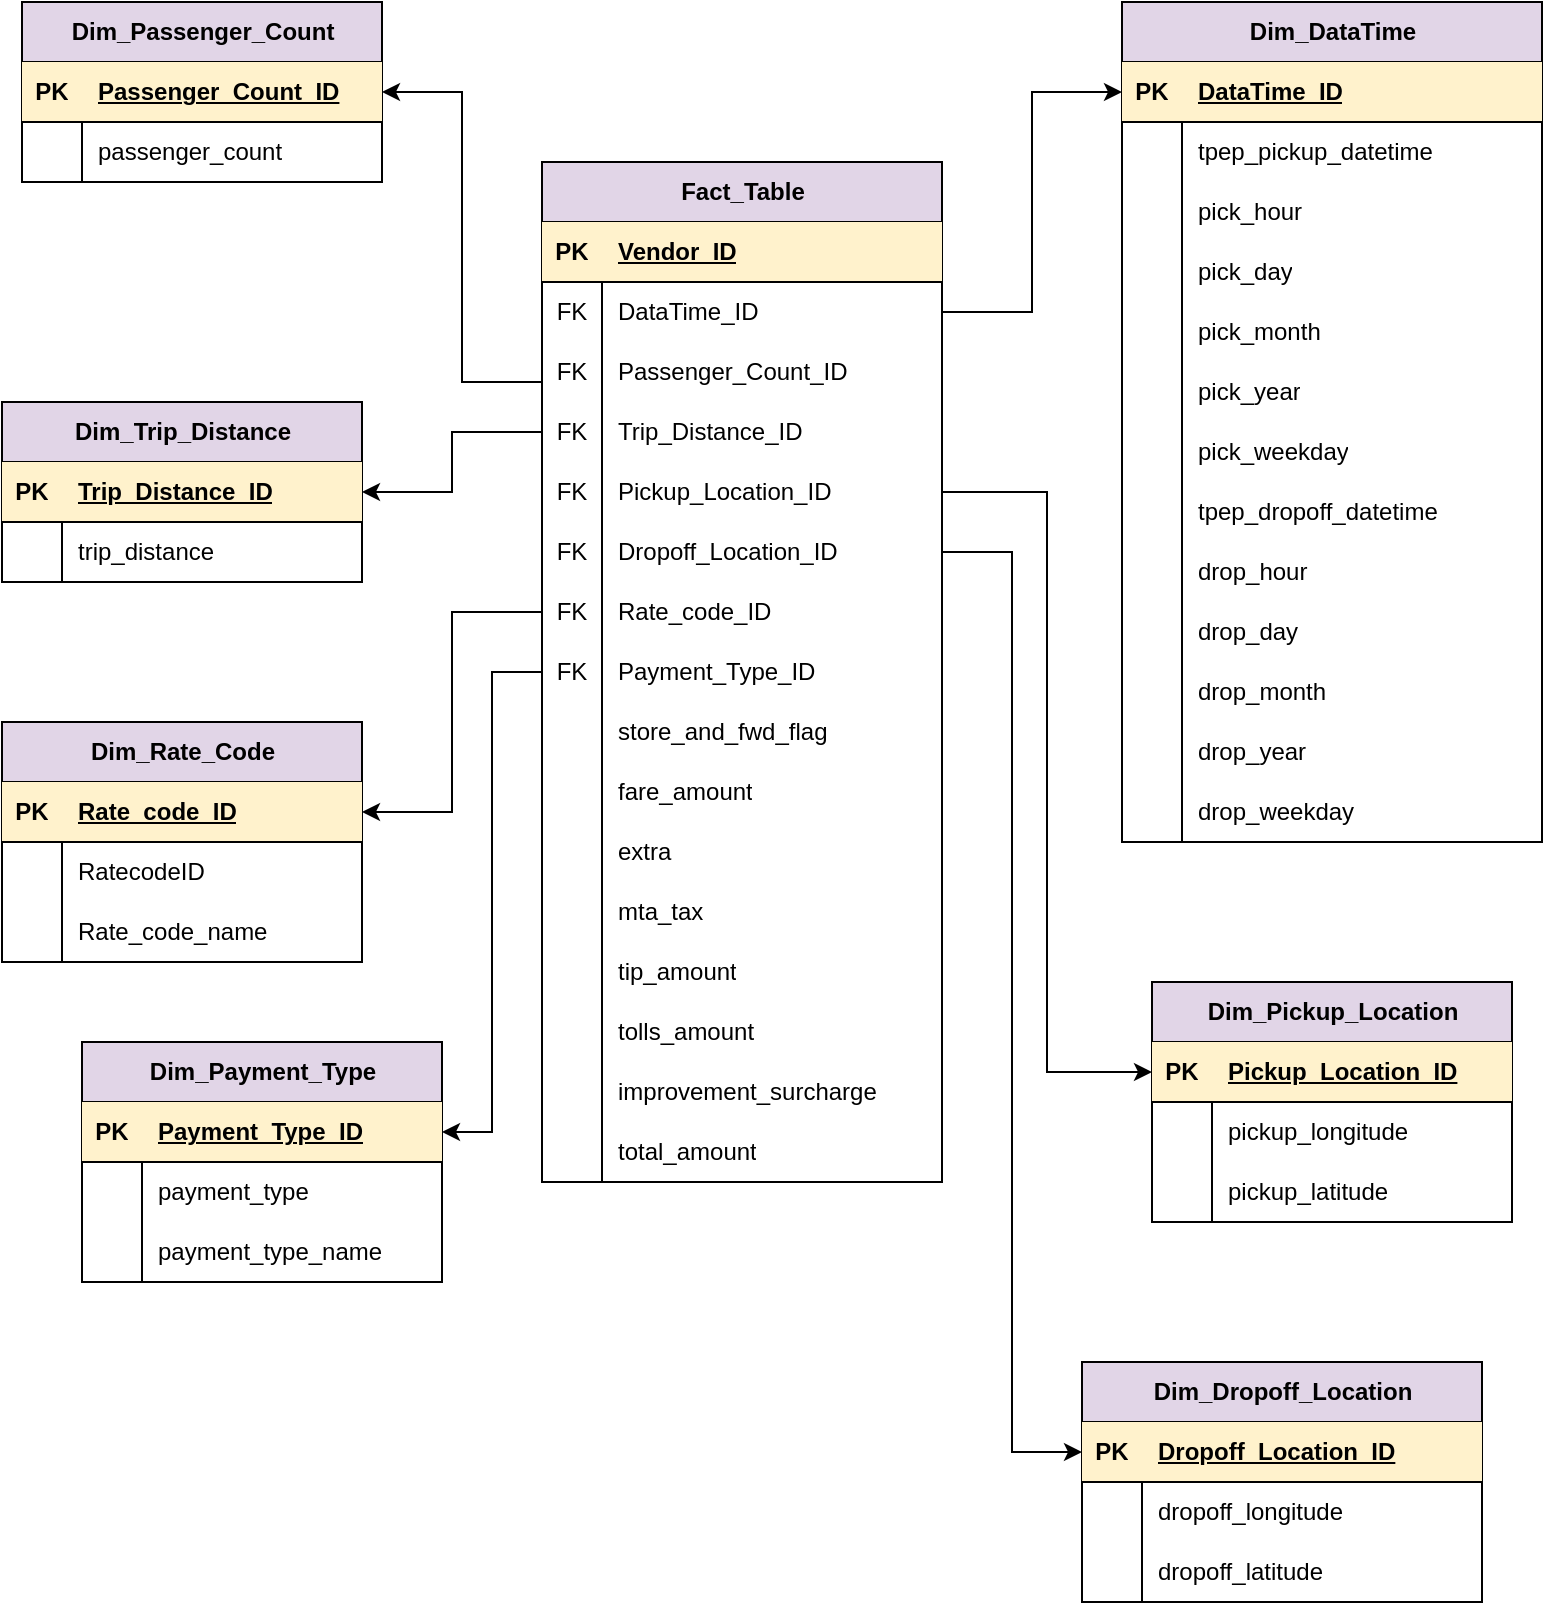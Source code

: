 <mxfile version="24.2.5" type="google">
  <diagram name="Page-1" id="-AEXLMY8iGOIGtFX62eP">
    <mxGraphModel grid="1" page="1" gridSize="10" guides="1" tooltips="1" connect="1" arrows="1" fold="1" pageScale="1" pageWidth="827" pageHeight="1169" math="0" shadow="0">
      <root>
        <mxCell id="0" />
        <mxCell id="1" parent="0" />
        <mxCell id="Z7uiRLtz9cwRXjGsWzbD-1" value="Fact_Table" style="shape=table;startSize=30;container=1;collapsible=1;childLayout=tableLayout;fixedRows=1;rowLines=0;fontStyle=1;align=center;resizeLast=1;html=1;fillColor=#E1D5E7;" vertex="1" parent="1">
          <mxGeometry x="320" y="200" width="200" height="510" as="geometry" />
        </mxCell>
        <mxCell id="Z7uiRLtz9cwRXjGsWzbD-2" value="" style="shape=tableRow;horizontal=0;startSize=0;swimlaneHead=0;swimlaneBody=0;fillColor=#FFF2CC;collapsible=0;dropTarget=0;points=[[0,0.5],[1,0.5]];portConstraint=eastwest;top=0;left=0;right=0;bottom=1;" vertex="1" parent="Z7uiRLtz9cwRXjGsWzbD-1">
          <mxGeometry y="30" width="200" height="30" as="geometry" />
        </mxCell>
        <mxCell id="Z7uiRLtz9cwRXjGsWzbD-3" value="PK" style="shape=partialRectangle;connectable=0;fillColor=none;top=0;left=0;bottom=0;right=0;fontStyle=1;overflow=hidden;whiteSpace=wrap;html=1;" vertex="1" parent="Z7uiRLtz9cwRXjGsWzbD-2">
          <mxGeometry width="30" height="30" as="geometry">
            <mxRectangle width="30" height="30" as="alternateBounds" />
          </mxGeometry>
        </mxCell>
        <mxCell id="Z7uiRLtz9cwRXjGsWzbD-4" value="Vendor_ID" style="shape=partialRectangle;connectable=0;fillColor=none;top=0;left=0;bottom=0;right=0;align=left;spacingLeft=6;fontStyle=5;overflow=hidden;whiteSpace=wrap;html=1;" vertex="1" parent="Z7uiRLtz9cwRXjGsWzbD-2">
          <mxGeometry x="30" width="170" height="30" as="geometry">
            <mxRectangle width="170" height="30" as="alternateBounds" />
          </mxGeometry>
        </mxCell>
        <mxCell id="Z7uiRLtz9cwRXjGsWzbD-5" value="" style="shape=tableRow;horizontal=0;startSize=0;swimlaneHead=0;swimlaneBody=0;fillColor=none;collapsible=0;dropTarget=0;points=[[0,0.5],[1,0.5]];portConstraint=eastwest;top=0;left=0;right=0;bottom=0;" vertex="1" parent="Z7uiRLtz9cwRXjGsWzbD-1">
          <mxGeometry y="60" width="200" height="30" as="geometry" />
        </mxCell>
        <mxCell id="Z7uiRLtz9cwRXjGsWzbD-6" value="FK" style="shape=partialRectangle;connectable=0;fillColor=none;top=0;left=0;bottom=0;right=0;editable=1;overflow=hidden;whiteSpace=wrap;html=1;" vertex="1" parent="Z7uiRLtz9cwRXjGsWzbD-5">
          <mxGeometry width="30" height="30" as="geometry">
            <mxRectangle width="30" height="30" as="alternateBounds" />
          </mxGeometry>
        </mxCell>
        <mxCell id="Z7uiRLtz9cwRXjGsWzbD-7" value="DataTime_ID" style="shape=partialRectangle;connectable=0;fillColor=none;top=0;left=0;bottom=0;right=0;align=left;spacingLeft=6;overflow=hidden;whiteSpace=wrap;html=1;" vertex="1" parent="Z7uiRLtz9cwRXjGsWzbD-5">
          <mxGeometry x="30" width="170" height="30" as="geometry">
            <mxRectangle width="170" height="30" as="alternateBounds" />
          </mxGeometry>
        </mxCell>
        <mxCell id="Z7uiRLtz9cwRXjGsWzbD-8" value="" style="shape=tableRow;horizontal=0;startSize=0;swimlaneHead=0;swimlaneBody=0;fillColor=none;collapsible=0;dropTarget=0;points=[[0,0.5],[1,0.5]];portConstraint=eastwest;top=0;left=0;right=0;bottom=0;" vertex="1" parent="Z7uiRLtz9cwRXjGsWzbD-1">
          <mxGeometry y="90" width="200" height="30" as="geometry" />
        </mxCell>
        <mxCell id="Z7uiRLtz9cwRXjGsWzbD-9" value="FK" style="shape=partialRectangle;connectable=0;fillColor=none;top=0;left=0;bottom=0;right=0;editable=1;overflow=hidden;whiteSpace=wrap;html=1;" vertex="1" parent="Z7uiRLtz9cwRXjGsWzbD-8">
          <mxGeometry width="30" height="30" as="geometry">
            <mxRectangle width="30" height="30" as="alternateBounds" />
          </mxGeometry>
        </mxCell>
        <mxCell id="Z7uiRLtz9cwRXjGsWzbD-10" value="Passenger_Count_ID" style="shape=partialRectangle;connectable=0;fillColor=none;top=0;left=0;bottom=0;right=0;align=left;spacingLeft=6;overflow=hidden;whiteSpace=wrap;html=1;" vertex="1" parent="Z7uiRLtz9cwRXjGsWzbD-8">
          <mxGeometry x="30" width="170" height="30" as="geometry">
            <mxRectangle width="170" height="30" as="alternateBounds" />
          </mxGeometry>
        </mxCell>
        <mxCell id="Z7uiRLtz9cwRXjGsWzbD-11" value="" style="shape=tableRow;horizontal=0;startSize=0;swimlaneHead=0;swimlaneBody=0;fillColor=none;collapsible=0;dropTarget=0;points=[[0,0.5],[1,0.5]];portConstraint=eastwest;top=0;left=0;right=0;bottom=0;" vertex="1" parent="Z7uiRLtz9cwRXjGsWzbD-1">
          <mxGeometry y="120" width="200" height="30" as="geometry" />
        </mxCell>
        <mxCell id="Z7uiRLtz9cwRXjGsWzbD-12" value="FK" style="shape=partialRectangle;connectable=0;fillColor=none;top=0;left=0;bottom=0;right=0;editable=1;overflow=hidden;whiteSpace=wrap;html=1;" vertex="1" parent="Z7uiRLtz9cwRXjGsWzbD-11">
          <mxGeometry width="30" height="30" as="geometry">
            <mxRectangle width="30" height="30" as="alternateBounds" />
          </mxGeometry>
        </mxCell>
        <mxCell id="Z7uiRLtz9cwRXjGsWzbD-13" value="Trip_Distance_ID" style="shape=partialRectangle;connectable=0;fillColor=none;top=0;left=0;bottom=0;right=0;align=left;spacingLeft=6;overflow=hidden;whiteSpace=wrap;html=1;" vertex="1" parent="Z7uiRLtz9cwRXjGsWzbD-11">
          <mxGeometry x="30" width="170" height="30" as="geometry">
            <mxRectangle width="170" height="30" as="alternateBounds" />
          </mxGeometry>
        </mxCell>
        <mxCell id="Z7uiRLtz9cwRXjGsWzbD-100" value="" style="shape=tableRow;horizontal=0;startSize=0;swimlaneHead=0;swimlaneBody=0;fillColor=none;collapsible=0;dropTarget=0;points=[[0,0.5],[1,0.5]];portConstraint=eastwest;top=0;left=0;right=0;bottom=0;" vertex="1" parent="Z7uiRLtz9cwRXjGsWzbD-1">
          <mxGeometry y="150" width="200" height="30" as="geometry" />
        </mxCell>
        <mxCell id="Z7uiRLtz9cwRXjGsWzbD-101" value="FK" style="shape=partialRectangle;connectable=0;fillColor=none;top=0;left=0;bottom=0;right=0;editable=1;overflow=hidden;whiteSpace=wrap;html=1;" vertex="1" parent="Z7uiRLtz9cwRXjGsWzbD-100">
          <mxGeometry width="30" height="30" as="geometry">
            <mxRectangle width="30" height="30" as="alternateBounds" />
          </mxGeometry>
        </mxCell>
        <mxCell id="Z7uiRLtz9cwRXjGsWzbD-102" value="Pickup_Location_ID" style="shape=partialRectangle;connectable=0;fillColor=none;top=0;left=0;bottom=0;right=0;align=left;spacingLeft=6;overflow=hidden;whiteSpace=wrap;html=1;" vertex="1" parent="Z7uiRLtz9cwRXjGsWzbD-100">
          <mxGeometry x="30" width="170" height="30" as="geometry">
            <mxRectangle width="170" height="30" as="alternateBounds" />
          </mxGeometry>
        </mxCell>
        <mxCell id="Z7uiRLtz9cwRXjGsWzbD-129" value="" style="shape=tableRow;horizontal=0;startSize=0;swimlaneHead=0;swimlaneBody=0;fillColor=none;collapsible=0;dropTarget=0;points=[[0,0.5],[1,0.5]];portConstraint=eastwest;top=0;left=0;right=0;bottom=0;" vertex="1" parent="Z7uiRLtz9cwRXjGsWzbD-1">
          <mxGeometry y="180" width="200" height="30" as="geometry" />
        </mxCell>
        <mxCell id="Z7uiRLtz9cwRXjGsWzbD-130" value="FK" style="shape=partialRectangle;connectable=0;fillColor=none;top=0;left=0;bottom=0;right=0;editable=1;overflow=hidden;whiteSpace=wrap;html=1;" vertex="1" parent="Z7uiRLtz9cwRXjGsWzbD-129">
          <mxGeometry width="30" height="30" as="geometry">
            <mxRectangle width="30" height="30" as="alternateBounds" />
          </mxGeometry>
        </mxCell>
        <mxCell id="Z7uiRLtz9cwRXjGsWzbD-131" value="Dropoff_Location_ID" style="shape=partialRectangle;connectable=0;fillColor=none;top=0;left=0;bottom=0;right=0;align=left;spacingLeft=6;overflow=hidden;whiteSpace=wrap;html=1;" vertex="1" parent="Z7uiRLtz9cwRXjGsWzbD-129">
          <mxGeometry x="30" width="170" height="30" as="geometry">
            <mxRectangle width="170" height="30" as="alternateBounds" />
          </mxGeometry>
        </mxCell>
        <mxCell id="Z7uiRLtz9cwRXjGsWzbD-190" value="" style="shape=tableRow;horizontal=0;startSize=0;swimlaneHead=0;swimlaneBody=0;fillColor=none;collapsible=0;dropTarget=0;points=[[0,0.5],[1,0.5]];portConstraint=eastwest;top=0;left=0;right=0;bottom=0;" vertex="1" parent="Z7uiRLtz9cwRXjGsWzbD-1">
          <mxGeometry y="210" width="200" height="30" as="geometry" />
        </mxCell>
        <mxCell id="Z7uiRLtz9cwRXjGsWzbD-191" value="FK" style="shape=partialRectangle;connectable=0;fillColor=none;top=0;left=0;bottom=0;right=0;editable=1;overflow=hidden;whiteSpace=wrap;html=1;" vertex="1" parent="Z7uiRLtz9cwRXjGsWzbD-190">
          <mxGeometry width="30" height="30" as="geometry">
            <mxRectangle width="30" height="30" as="alternateBounds" />
          </mxGeometry>
        </mxCell>
        <mxCell id="Z7uiRLtz9cwRXjGsWzbD-192" value="Rate_code_ID" style="shape=partialRectangle;connectable=0;fillColor=none;top=0;left=0;bottom=0;right=0;align=left;spacingLeft=6;overflow=hidden;whiteSpace=wrap;html=1;" vertex="1" parent="Z7uiRLtz9cwRXjGsWzbD-190">
          <mxGeometry x="30" width="170" height="30" as="geometry">
            <mxRectangle width="170" height="30" as="alternateBounds" />
          </mxGeometry>
        </mxCell>
        <mxCell id="Z7uiRLtz9cwRXjGsWzbD-213" value="" style="shape=tableRow;horizontal=0;startSize=0;swimlaneHead=0;swimlaneBody=0;fillColor=none;collapsible=0;dropTarget=0;points=[[0,0.5],[1,0.5]];portConstraint=eastwest;top=0;left=0;right=0;bottom=0;" vertex="1" parent="Z7uiRLtz9cwRXjGsWzbD-1">
          <mxGeometry y="240" width="200" height="30" as="geometry" />
        </mxCell>
        <mxCell id="Z7uiRLtz9cwRXjGsWzbD-214" value="FK" style="shape=partialRectangle;connectable=0;fillColor=none;top=0;left=0;bottom=0;right=0;editable=1;overflow=hidden;whiteSpace=wrap;html=1;" vertex="1" parent="Z7uiRLtz9cwRXjGsWzbD-213">
          <mxGeometry width="30" height="30" as="geometry">
            <mxRectangle width="30" height="30" as="alternateBounds" />
          </mxGeometry>
        </mxCell>
        <mxCell id="Z7uiRLtz9cwRXjGsWzbD-215" value="Payment_Type_ID" style="shape=partialRectangle;connectable=0;fillColor=none;top=0;left=0;bottom=0;right=0;align=left;spacingLeft=6;overflow=hidden;whiteSpace=wrap;html=1;" vertex="1" parent="Z7uiRLtz9cwRXjGsWzbD-213">
          <mxGeometry x="30" width="170" height="30" as="geometry">
            <mxRectangle width="170" height="30" as="alternateBounds" />
          </mxGeometry>
        </mxCell>
        <mxCell id="Z7uiRLtz9cwRXjGsWzbD-216" value="" style="shape=tableRow;horizontal=0;startSize=0;swimlaneHead=0;swimlaneBody=0;fillColor=none;collapsible=0;dropTarget=0;points=[[0,0.5],[1,0.5]];portConstraint=eastwest;top=0;left=0;right=0;bottom=0;" vertex="1" parent="Z7uiRLtz9cwRXjGsWzbD-1">
          <mxGeometry y="270" width="200" height="30" as="geometry" />
        </mxCell>
        <mxCell id="Z7uiRLtz9cwRXjGsWzbD-217" value="" style="shape=partialRectangle;connectable=0;fillColor=none;top=0;left=0;bottom=0;right=0;editable=1;overflow=hidden;whiteSpace=wrap;html=1;" vertex="1" parent="Z7uiRLtz9cwRXjGsWzbD-216">
          <mxGeometry width="30" height="30" as="geometry">
            <mxRectangle width="30" height="30" as="alternateBounds" />
          </mxGeometry>
        </mxCell>
        <mxCell id="Z7uiRLtz9cwRXjGsWzbD-218" value="store_and_fwd_flag" style="shape=partialRectangle;connectable=0;fillColor=none;top=0;left=0;bottom=0;right=0;align=left;spacingLeft=6;overflow=hidden;whiteSpace=wrap;html=1;" vertex="1" parent="Z7uiRLtz9cwRXjGsWzbD-216">
          <mxGeometry x="30" width="170" height="30" as="geometry">
            <mxRectangle width="170" height="30" as="alternateBounds" />
          </mxGeometry>
        </mxCell>
        <mxCell id="Z7uiRLtz9cwRXjGsWzbD-219" value="" style="shape=tableRow;horizontal=0;startSize=0;swimlaneHead=0;swimlaneBody=0;fillColor=none;collapsible=0;dropTarget=0;points=[[0,0.5],[1,0.5]];portConstraint=eastwest;top=0;left=0;right=0;bottom=0;" vertex="1" parent="Z7uiRLtz9cwRXjGsWzbD-1">
          <mxGeometry y="300" width="200" height="30" as="geometry" />
        </mxCell>
        <mxCell id="Z7uiRLtz9cwRXjGsWzbD-220" value="" style="shape=partialRectangle;connectable=0;fillColor=none;top=0;left=0;bottom=0;right=0;editable=1;overflow=hidden;whiteSpace=wrap;html=1;" vertex="1" parent="Z7uiRLtz9cwRXjGsWzbD-219">
          <mxGeometry width="30" height="30" as="geometry">
            <mxRectangle width="30" height="30" as="alternateBounds" />
          </mxGeometry>
        </mxCell>
        <mxCell id="Z7uiRLtz9cwRXjGsWzbD-221" value="fare_amount" style="shape=partialRectangle;connectable=0;fillColor=none;top=0;left=0;bottom=0;right=0;align=left;spacingLeft=6;overflow=hidden;whiteSpace=wrap;html=1;" vertex="1" parent="Z7uiRLtz9cwRXjGsWzbD-219">
          <mxGeometry x="30" width="170" height="30" as="geometry">
            <mxRectangle width="170" height="30" as="alternateBounds" />
          </mxGeometry>
        </mxCell>
        <mxCell id="Z7uiRLtz9cwRXjGsWzbD-222" value="" style="shape=tableRow;horizontal=0;startSize=0;swimlaneHead=0;swimlaneBody=0;fillColor=none;collapsible=0;dropTarget=0;points=[[0,0.5],[1,0.5]];portConstraint=eastwest;top=0;left=0;right=0;bottom=0;" vertex="1" parent="Z7uiRLtz9cwRXjGsWzbD-1">
          <mxGeometry y="330" width="200" height="30" as="geometry" />
        </mxCell>
        <mxCell id="Z7uiRLtz9cwRXjGsWzbD-223" value="" style="shape=partialRectangle;connectable=0;fillColor=none;top=0;left=0;bottom=0;right=0;editable=1;overflow=hidden;whiteSpace=wrap;html=1;" vertex="1" parent="Z7uiRLtz9cwRXjGsWzbD-222">
          <mxGeometry width="30" height="30" as="geometry">
            <mxRectangle width="30" height="30" as="alternateBounds" />
          </mxGeometry>
        </mxCell>
        <mxCell id="Z7uiRLtz9cwRXjGsWzbD-224" value="extra" style="shape=partialRectangle;connectable=0;fillColor=none;top=0;left=0;bottom=0;right=0;align=left;spacingLeft=6;overflow=hidden;whiteSpace=wrap;html=1;" vertex="1" parent="Z7uiRLtz9cwRXjGsWzbD-222">
          <mxGeometry x="30" width="170" height="30" as="geometry">
            <mxRectangle width="170" height="30" as="alternateBounds" />
          </mxGeometry>
        </mxCell>
        <mxCell id="Z7uiRLtz9cwRXjGsWzbD-225" value="" style="shape=tableRow;horizontal=0;startSize=0;swimlaneHead=0;swimlaneBody=0;fillColor=none;collapsible=0;dropTarget=0;points=[[0,0.5],[1,0.5]];portConstraint=eastwest;top=0;left=0;right=0;bottom=0;" vertex="1" parent="Z7uiRLtz9cwRXjGsWzbD-1">
          <mxGeometry y="360" width="200" height="30" as="geometry" />
        </mxCell>
        <mxCell id="Z7uiRLtz9cwRXjGsWzbD-226" value="" style="shape=partialRectangle;connectable=0;fillColor=none;top=0;left=0;bottom=0;right=0;editable=1;overflow=hidden;whiteSpace=wrap;html=1;" vertex="1" parent="Z7uiRLtz9cwRXjGsWzbD-225">
          <mxGeometry width="30" height="30" as="geometry">
            <mxRectangle width="30" height="30" as="alternateBounds" />
          </mxGeometry>
        </mxCell>
        <mxCell id="Z7uiRLtz9cwRXjGsWzbD-227" value="mta_tax" style="shape=partialRectangle;connectable=0;fillColor=none;top=0;left=0;bottom=0;right=0;align=left;spacingLeft=6;overflow=hidden;whiteSpace=wrap;html=1;" vertex="1" parent="Z7uiRLtz9cwRXjGsWzbD-225">
          <mxGeometry x="30" width="170" height="30" as="geometry">
            <mxRectangle width="170" height="30" as="alternateBounds" />
          </mxGeometry>
        </mxCell>
        <mxCell id="Z7uiRLtz9cwRXjGsWzbD-231" value="" style="shape=tableRow;horizontal=0;startSize=0;swimlaneHead=0;swimlaneBody=0;fillColor=none;collapsible=0;dropTarget=0;points=[[0,0.5],[1,0.5]];portConstraint=eastwest;top=0;left=0;right=0;bottom=0;" vertex="1" parent="Z7uiRLtz9cwRXjGsWzbD-1">
          <mxGeometry y="390" width="200" height="30" as="geometry" />
        </mxCell>
        <mxCell id="Z7uiRLtz9cwRXjGsWzbD-232" value="" style="shape=partialRectangle;connectable=0;fillColor=none;top=0;left=0;bottom=0;right=0;editable=1;overflow=hidden;whiteSpace=wrap;html=1;" vertex="1" parent="Z7uiRLtz9cwRXjGsWzbD-231">
          <mxGeometry width="30" height="30" as="geometry">
            <mxRectangle width="30" height="30" as="alternateBounds" />
          </mxGeometry>
        </mxCell>
        <mxCell id="Z7uiRLtz9cwRXjGsWzbD-233" value="tip_amount" style="shape=partialRectangle;connectable=0;fillColor=none;top=0;left=0;bottom=0;right=0;align=left;spacingLeft=6;overflow=hidden;whiteSpace=wrap;html=1;" vertex="1" parent="Z7uiRLtz9cwRXjGsWzbD-231">
          <mxGeometry x="30" width="170" height="30" as="geometry">
            <mxRectangle width="170" height="30" as="alternateBounds" />
          </mxGeometry>
        </mxCell>
        <mxCell id="Z7uiRLtz9cwRXjGsWzbD-234" value="" style="shape=tableRow;horizontal=0;startSize=0;swimlaneHead=0;swimlaneBody=0;fillColor=none;collapsible=0;dropTarget=0;points=[[0,0.5],[1,0.5]];portConstraint=eastwest;top=0;left=0;right=0;bottom=0;" vertex="1" parent="Z7uiRLtz9cwRXjGsWzbD-1">
          <mxGeometry y="420" width="200" height="30" as="geometry" />
        </mxCell>
        <mxCell id="Z7uiRLtz9cwRXjGsWzbD-235" value="" style="shape=partialRectangle;connectable=0;fillColor=none;top=0;left=0;bottom=0;right=0;editable=1;overflow=hidden;whiteSpace=wrap;html=1;" vertex="1" parent="Z7uiRLtz9cwRXjGsWzbD-234">
          <mxGeometry width="30" height="30" as="geometry">
            <mxRectangle width="30" height="30" as="alternateBounds" />
          </mxGeometry>
        </mxCell>
        <mxCell id="Z7uiRLtz9cwRXjGsWzbD-236" value="tolls_amount" style="shape=partialRectangle;connectable=0;fillColor=none;top=0;left=0;bottom=0;right=0;align=left;spacingLeft=6;overflow=hidden;whiteSpace=wrap;html=1;" vertex="1" parent="Z7uiRLtz9cwRXjGsWzbD-234">
          <mxGeometry x="30" width="170" height="30" as="geometry">
            <mxRectangle width="170" height="30" as="alternateBounds" />
          </mxGeometry>
        </mxCell>
        <mxCell id="Z7uiRLtz9cwRXjGsWzbD-237" value="" style="shape=tableRow;horizontal=0;startSize=0;swimlaneHead=0;swimlaneBody=0;fillColor=none;collapsible=0;dropTarget=0;points=[[0,0.5],[1,0.5]];portConstraint=eastwest;top=0;left=0;right=0;bottom=0;" vertex="1" parent="Z7uiRLtz9cwRXjGsWzbD-1">
          <mxGeometry y="450" width="200" height="30" as="geometry" />
        </mxCell>
        <mxCell id="Z7uiRLtz9cwRXjGsWzbD-238" value="" style="shape=partialRectangle;connectable=0;fillColor=none;top=0;left=0;bottom=0;right=0;editable=1;overflow=hidden;whiteSpace=wrap;html=1;" vertex="1" parent="Z7uiRLtz9cwRXjGsWzbD-237">
          <mxGeometry width="30" height="30" as="geometry">
            <mxRectangle width="30" height="30" as="alternateBounds" />
          </mxGeometry>
        </mxCell>
        <mxCell id="Z7uiRLtz9cwRXjGsWzbD-239" value="improvement_surcharge" style="shape=partialRectangle;connectable=0;fillColor=none;top=0;left=0;bottom=0;right=0;align=left;spacingLeft=6;overflow=hidden;whiteSpace=wrap;html=1;" vertex="1" parent="Z7uiRLtz9cwRXjGsWzbD-237">
          <mxGeometry x="30" width="170" height="30" as="geometry">
            <mxRectangle width="170" height="30" as="alternateBounds" />
          </mxGeometry>
        </mxCell>
        <mxCell id="Z7uiRLtz9cwRXjGsWzbD-240" value="" style="shape=tableRow;horizontal=0;startSize=0;swimlaneHead=0;swimlaneBody=0;fillColor=none;collapsible=0;dropTarget=0;points=[[0,0.5],[1,0.5]];portConstraint=eastwest;top=0;left=0;right=0;bottom=0;" vertex="1" parent="Z7uiRLtz9cwRXjGsWzbD-1">
          <mxGeometry y="480" width="200" height="30" as="geometry" />
        </mxCell>
        <mxCell id="Z7uiRLtz9cwRXjGsWzbD-241" value="" style="shape=partialRectangle;connectable=0;fillColor=none;top=0;left=0;bottom=0;right=0;editable=1;overflow=hidden;whiteSpace=wrap;html=1;" vertex="1" parent="Z7uiRLtz9cwRXjGsWzbD-240">
          <mxGeometry width="30" height="30" as="geometry">
            <mxRectangle width="30" height="30" as="alternateBounds" />
          </mxGeometry>
        </mxCell>
        <mxCell id="Z7uiRLtz9cwRXjGsWzbD-242" value="total_amount" style="shape=partialRectangle;connectable=0;fillColor=none;top=0;left=0;bottom=0;right=0;align=left;spacingLeft=6;overflow=hidden;whiteSpace=wrap;html=1;" vertex="1" parent="Z7uiRLtz9cwRXjGsWzbD-240">
          <mxGeometry x="30" width="170" height="30" as="geometry">
            <mxRectangle width="170" height="30" as="alternateBounds" />
          </mxGeometry>
        </mxCell>
        <mxCell id="Z7uiRLtz9cwRXjGsWzbD-14" value="Dim_DataTime" style="shape=table;startSize=30;container=1;collapsible=1;childLayout=tableLayout;fixedRows=1;rowLines=0;fontStyle=1;align=center;resizeLast=1;html=1;fillColor=#E1D5E7;" vertex="1" parent="1">
          <mxGeometry x="610" y="120" width="210" height="420" as="geometry" />
        </mxCell>
        <mxCell id="Z7uiRLtz9cwRXjGsWzbD-15" value="" style="shape=tableRow;horizontal=0;startSize=0;swimlaneHead=0;swimlaneBody=0;fillColor=#FFF2CC;collapsible=0;dropTarget=0;points=[[0,0.5],[1,0.5]];portConstraint=eastwest;top=0;left=0;right=0;bottom=1;" vertex="1" parent="Z7uiRLtz9cwRXjGsWzbD-14">
          <mxGeometry y="30" width="210" height="30" as="geometry" />
        </mxCell>
        <mxCell id="Z7uiRLtz9cwRXjGsWzbD-16" value="PK" style="shape=partialRectangle;connectable=0;fillColor=none;top=0;left=0;bottom=0;right=0;fontStyle=1;overflow=hidden;whiteSpace=wrap;html=1;" vertex="1" parent="Z7uiRLtz9cwRXjGsWzbD-15">
          <mxGeometry width="30" height="30" as="geometry">
            <mxRectangle width="30" height="30" as="alternateBounds" />
          </mxGeometry>
        </mxCell>
        <mxCell id="Z7uiRLtz9cwRXjGsWzbD-17" value="DataTime_ID" style="shape=partialRectangle;connectable=0;fillColor=none;top=0;left=0;bottom=0;right=0;align=left;spacingLeft=6;fontStyle=5;overflow=hidden;whiteSpace=wrap;html=1;" vertex="1" parent="Z7uiRLtz9cwRXjGsWzbD-15">
          <mxGeometry x="30" width="180" height="30" as="geometry">
            <mxRectangle width="180" height="30" as="alternateBounds" />
          </mxGeometry>
        </mxCell>
        <mxCell id="Z7uiRLtz9cwRXjGsWzbD-18" value="" style="shape=tableRow;horizontal=0;startSize=0;swimlaneHead=0;swimlaneBody=0;fillColor=none;collapsible=0;dropTarget=0;points=[[0,0.5],[1,0.5]];portConstraint=eastwest;top=0;left=0;right=0;bottom=0;" vertex="1" parent="Z7uiRLtz9cwRXjGsWzbD-14">
          <mxGeometry y="60" width="210" height="30" as="geometry" />
        </mxCell>
        <mxCell id="Z7uiRLtz9cwRXjGsWzbD-19" value="" style="shape=partialRectangle;connectable=0;fillColor=none;top=0;left=0;bottom=0;right=0;editable=1;overflow=hidden;whiteSpace=wrap;html=1;" vertex="1" parent="Z7uiRLtz9cwRXjGsWzbD-18">
          <mxGeometry width="30" height="30" as="geometry">
            <mxRectangle width="30" height="30" as="alternateBounds" />
          </mxGeometry>
        </mxCell>
        <mxCell id="Z7uiRLtz9cwRXjGsWzbD-20" value="tpep_pickup_datetime" style="shape=partialRectangle;connectable=0;fillColor=none;top=0;left=0;bottom=0;right=0;align=left;spacingLeft=6;overflow=hidden;whiteSpace=wrap;html=1;" vertex="1" parent="Z7uiRLtz9cwRXjGsWzbD-18">
          <mxGeometry x="30" width="180" height="30" as="geometry">
            <mxRectangle width="180" height="30" as="alternateBounds" />
          </mxGeometry>
        </mxCell>
        <mxCell id="Z7uiRLtz9cwRXjGsWzbD-21" value="" style="shape=tableRow;horizontal=0;startSize=0;swimlaneHead=0;swimlaneBody=0;fillColor=none;collapsible=0;dropTarget=0;points=[[0,0.5],[1,0.5]];portConstraint=eastwest;top=0;left=0;right=0;bottom=0;" vertex="1" parent="Z7uiRLtz9cwRXjGsWzbD-14">
          <mxGeometry y="90" width="210" height="30" as="geometry" />
        </mxCell>
        <mxCell id="Z7uiRLtz9cwRXjGsWzbD-22" value="" style="shape=partialRectangle;connectable=0;fillColor=none;top=0;left=0;bottom=0;right=0;editable=1;overflow=hidden;whiteSpace=wrap;html=1;" vertex="1" parent="Z7uiRLtz9cwRXjGsWzbD-21">
          <mxGeometry width="30" height="30" as="geometry">
            <mxRectangle width="30" height="30" as="alternateBounds" />
          </mxGeometry>
        </mxCell>
        <mxCell id="Z7uiRLtz9cwRXjGsWzbD-23" value="pick_hour" style="shape=partialRectangle;connectable=0;fillColor=none;top=0;left=0;bottom=0;right=0;align=left;spacingLeft=6;overflow=hidden;whiteSpace=wrap;html=1;" vertex="1" parent="Z7uiRLtz9cwRXjGsWzbD-21">
          <mxGeometry x="30" width="180" height="30" as="geometry">
            <mxRectangle width="180" height="30" as="alternateBounds" />
          </mxGeometry>
        </mxCell>
        <mxCell id="Z7uiRLtz9cwRXjGsWzbD-24" value="" style="shape=tableRow;horizontal=0;startSize=0;swimlaneHead=0;swimlaneBody=0;fillColor=none;collapsible=0;dropTarget=0;points=[[0,0.5],[1,0.5]];portConstraint=eastwest;top=0;left=0;right=0;bottom=0;" vertex="1" parent="Z7uiRLtz9cwRXjGsWzbD-14">
          <mxGeometry y="120" width="210" height="30" as="geometry" />
        </mxCell>
        <mxCell id="Z7uiRLtz9cwRXjGsWzbD-25" value="" style="shape=partialRectangle;connectable=0;fillColor=none;top=0;left=0;bottom=0;right=0;editable=1;overflow=hidden;whiteSpace=wrap;html=1;" vertex="1" parent="Z7uiRLtz9cwRXjGsWzbD-24">
          <mxGeometry width="30" height="30" as="geometry">
            <mxRectangle width="30" height="30" as="alternateBounds" />
          </mxGeometry>
        </mxCell>
        <mxCell id="Z7uiRLtz9cwRXjGsWzbD-26" value="pick_day" style="shape=partialRectangle;connectable=0;fillColor=none;top=0;left=0;bottom=0;right=0;align=left;spacingLeft=6;overflow=hidden;whiteSpace=wrap;html=1;" vertex="1" parent="Z7uiRLtz9cwRXjGsWzbD-24">
          <mxGeometry x="30" width="180" height="30" as="geometry">
            <mxRectangle width="180" height="30" as="alternateBounds" />
          </mxGeometry>
        </mxCell>
        <mxCell id="Z7uiRLtz9cwRXjGsWzbD-27" value="" style="shape=tableRow;horizontal=0;startSize=0;swimlaneHead=0;swimlaneBody=0;fillColor=none;collapsible=0;dropTarget=0;points=[[0,0.5],[1,0.5]];portConstraint=eastwest;top=0;left=0;right=0;bottom=0;" vertex="1" parent="Z7uiRLtz9cwRXjGsWzbD-14">
          <mxGeometry y="150" width="210" height="30" as="geometry" />
        </mxCell>
        <mxCell id="Z7uiRLtz9cwRXjGsWzbD-28" value="" style="shape=partialRectangle;connectable=0;fillColor=none;top=0;left=0;bottom=0;right=0;editable=1;overflow=hidden;whiteSpace=wrap;html=1;" vertex="1" parent="Z7uiRLtz9cwRXjGsWzbD-27">
          <mxGeometry width="30" height="30" as="geometry">
            <mxRectangle width="30" height="30" as="alternateBounds" />
          </mxGeometry>
        </mxCell>
        <mxCell id="Z7uiRLtz9cwRXjGsWzbD-29" value="pick_month" style="shape=partialRectangle;connectable=0;fillColor=none;top=0;left=0;bottom=0;right=0;align=left;spacingLeft=6;overflow=hidden;whiteSpace=wrap;html=1;" vertex="1" parent="Z7uiRLtz9cwRXjGsWzbD-27">
          <mxGeometry x="30" width="180" height="30" as="geometry">
            <mxRectangle width="180" height="30" as="alternateBounds" />
          </mxGeometry>
        </mxCell>
        <mxCell id="Z7uiRLtz9cwRXjGsWzbD-30" value="" style="shape=tableRow;horizontal=0;startSize=0;swimlaneHead=0;swimlaneBody=0;fillColor=none;collapsible=0;dropTarget=0;points=[[0,0.5],[1,0.5]];portConstraint=eastwest;top=0;left=0;right=0;bottom=0;" vertex="1" parent="Z7uiRLtz9cwRXjGsWzbD-14">
          <mxGeometry y="180" width="210" height="30" as="geometry" />
        </mxCell>
        <mxCell id="Z7uiRLtz9cwRXjGsWzbD-31" value="" style="shape=partialRectangle;connectable=0;fillColor=none;top=0;left=0;bottom=0;right=0;editable=1;overflow=hidden;whiteSpace=wrap;html=1;" vertex="1" parent="Z7uiRLtz9cwRXjGsWzbD-30">
          <mxGeometry width="30" height="30" as="geometry">
            <mxRectangle width="30" height="30" as="alternateBounds" />
          </mxGeometry>
        </mxCell>
        <mxCell id="Z7uiRLtz9cwRXjGsWzbD-32" value="pick_year" style="shape=partialRectangle;connectable=0;fillColor=none;top=0;left=0;bottom=0;right=0;align=left;spacingLeft=6;overflow=hidden;whiteSpace=wrap;html=1;" vertex="1" parent="Z7uiRLtz9cwRXjGsWzbD-30">
          <mxGeometry x="30" width="180" height="30" as="geometry">
            <mxRectangle width="180" height="30" as="alternateBounds" />
          </mxGeometry>
        </mxCell>
        <mxCell id="Z7uiRLtz9cwRXjGsWzbD-33" value="" style="shape=tableRow;horizontal=0;startSize=0;swimlaneHead=0;swimlaneBody=0;fillColor=none;collapsible=0;dropTarget=0;points=[[0,0.5],[1,0.5]];portConstraint=eastwest;top=0;left=0;right=0;bottom=0;" vertex="1" parent="Z7uiRLtz9cwRXjGsWzbD-14">
          <mxGeometry y="210" width="210" height="30" as="geometry" />
        </mxCell>
        <mxCell id="Z7uiRLtz9cwRXjGsWzbD-34" value="" style="shape=partialRectangle;connectable=0;fillColor=none;top=0;left=0;bottom=0;right=0;editable=1;overflow=hidden;whiteSpace=wrap;html=1;" vertex="1" parent="Z7uiRLtz9cwRXjGsWzbD-33">
          <mxGeometry width="30" height="30" as="geometry">
            <mxRectangle width="30" height="30" as="alternateBounds" />
          </mxGeometry>
        </mxCell>
        <mxCell id="Z7uiRLtz9cwRXjGsWzbD-35" value="pick_weekday" style="shape=partialRectangle;connectable=0;fillColor=none;top=0;left=0;bottom=0;right=0;align=left;spacingLeft=6;overflow=hidden;whiteSpace=wrap;html=1;" vertex="1" parent="Z7uiRLtz9cwRXjGsWzbD-33">
          <mxGeometry x="30" width="180" height="30" as="geometry">
            <mxRectangle width="180" height="30" as="alternateBounds" />
          </mxGeometry>
        </mxCell>
        <mxCell id="Z7uiRLtz9cwRXjGsWzbD-36" value="" style="shape=tableRow;horizontal=0;startSize=0;swimlaneHead=0;swimlaneBody=0;fillColor=none;collapsible=0;dropTarget=0;points=[[0,0.5],[1,0.5]];portConstraint=eastwest;top=0;left=0;right=0;bottom=0;" vertex="1" parent="Z7uiRLtz9cwRXjGsWzbD-14">
          <mxGeometry y="240" width="210" height="30" as="geometry" />
        </mxCell>
        <mxCell id="Z7uiRLtz9cwRXjGsWzbD-37" value="" style="shape=partialRectangle;connectable=0;fillColor=none;top=0;left=0;bottom=0;right=0;editable=1;overflow=hidden;whiteSpace=wrap;html=1;" vertex="1" parent="Z7uiRLtz9cwRXjGsWzbD-36">
          <mxGeometry width="30" height="30" as="geometry">
            <mxRectangle width="30" height="30" as="alternateBounds" />
          </mxGeometry>
        </mxCell>
        <mxCell id="Z7uiRLtz9cwRXjGsWzbD-38" value="tpep_dropoff_datetime" style="shape=partialRectangle;connectable=0;fillColor=none;top=0;left=0;bottom=0;right=0;align=left;spacingLeft=6;overflow=hidden;whiteSpace=wrap;html=1;" vertex="1" parent="Z7uiRLtz9cwRXjGsWzbD-36">
          <mxGeometry x="30" width="180" height="30" as="geometry">
            <mxRectangle width="180" height="30" as="alternateBounds" />
          </mxGeometry>
        </mxCell>
        <mxCell id="Z7uiRLtz9cwRXjGsWzbD-39" value="" style="shape=tableRow;horizontal=0;startSize=0;swimlaneHead=0;swimlaneBody=0;fillColor=none;collapsible=0;dropTarget=0;points=[[0,0.5],[1,0.5]];portConstraint=eastwest;top=0;left=0;right=0;bottom=0;" vertex="1" parent="Z7uiRLtz9cwRXjGsWzbD-14">
          <mxGeometry y="270" width="210" height="30" as="geometry" />
        </mxCell>
        <mxCell id="Z7uiRLtz9cwRXjGsWzbD-40" value="" style="shape=partialRectangle;connectable=0;fillColor=none;top=0;left=0;bottom=0;right=0;editable=1;overflow=hidden;whiteSpace=wrap;html=1;" vertex="1" parent="Z7uiRLtz9cwRXjGsWzbD-39">
          <mxGeometry width="30" height="30" as="geometry">
            <mxRectangle width="30" height="30" as="alternateBounds" />
          </mxGeometry>
        </mxCell>
        <mxCell id="Z7uiRLtz9cwRXjGsWzbD-41" value="drop_hour" style="shape=partialRectangle;connectable=0;fillColor=none;top=0;left=0;bottom=0;right=0;align=left;spacingLeft=6;overflow=hidden;whiteSpace=wrap;html=1;" vertex="1" parent="Z7uiRLtz9cwRXjGsWzbD-39">
          <mxGeometry x="30" width="180" height="30" as="geometry">
            <mxRectangle width="180" height="30" as="alternateBounds" />
          </mxGeometry>
        </mxCell>
        <mxCell id="Z7uiRLtz9cwRXjGsWzbD-42" value="" style="shape=tableRow;horizontal=0;startSize=0;swimlaneHead=0;swimlaneBody=0;fillColor=none;collapsible=0;dropTarget=0;points=[[0,0.5],[1,0.5]];portConstraint=eastwest;top=0;left=0;right=0;bottom=0;" vertex="1" parent="Z7uiRLtz9cwRXjGsWzbD-14">
          <mxGeometry y="300" width="210" height="30" as="geometry" />
        </mxCell>
        <mxCell id="Z7uiRLtz9cwRXjGsWzbD-43" value="" style="shape=partialRectangle;connectable=0;fillColor=none;top=0;left=0;bottom=0;right=0;editable=1;overflow=hidden;whiteSpace=wrap;html=1;" vertex="1" parent="Z7uiRLtz9cwRXjGsWzbD-42">
          <mxGeometry width="30" height="30" as="geometry">
            <mxRectangle width="30" height="30" as="alternateBounds" />
          </mxGeometry>
        </mxCell>
        <mxCell id="Z7uiRLtz9cwRXjGsWzbD-44" value="drop_day" style="shape=partialRectangle;connectable=0;fillColor=none;top=0;left=0;bottom=0;right=0;align=left;spacingLeft=6;overflow=hidden;whiteSpace=wrap;html=1;" vertex="1" parent="Z7uiRLtz9cwRXjGsWzbD-42">
          <mxGeometry x="30" width="180" height="30" as="geometry">
            <mxRectangle width="180" height="30" as="alternateBounds" />
          </mxGeometry>
        </mxCell>
        <mxCell id="Z7uiRLtz9cwRXjGsWzbD-45" value="" style="shape=tableRow;horizontal=0;startSize=0;swimlaneHead=0;swimlaneBody=0;fillColor=none;collapsible=0;dropTarget=0;points=[[0,0.5],[1,0.5]];portConstraint=eastwest;top=0;left=0;right=0;bottom=0;" vertex="1" parent="Z7uiRLtz9cwRXjGsWzbD-14">
          <mxGeometry y="330" width="210" height="30" as="geometry" />
        </mxCell>
        <mxCell id="Z7uiRLtz9cwRXjGsWzbD-46" value="" style="shape=partialRectangle;connectable=0;fillColor=none;top=0;left=0;bottom=0;right=0;editable=1;overflow=hidden;whiteSpace=wrap;html=1;" vertex="1" parent="Z7uiRLtz9cwRXjGsWzbD-45">
          <mxGeometry width="30" height="30" as="geometry">
            <mxRectangle width="30" height="30" as="alternateBounds" />
          </mxGeometry>
        </mxCell>
        <mxCell id="Z7uiRLtz9cwRXjGsWzbD-47" value="drop_month" style="shape=partialRectangle;connectable=0;fillColor=none;top=0;left=0;bottom=0;right=0;align=left;spacingLeft=6;overflow=hidden;whiteSpace=wrap;html=1;" vertex="1" parent="Z7uiRLtz9cwRXjGsWzbD-45">
          <mxGeometry x="30" width="180" height="30" as="geometry">
            <mxRectangle width="180" height="30" as="alternateBounds" />
          </mxGeometry>
        </mxCell>
        <mxCell id="Z7uiRLtz9cwRXjGsWzbD-48" value="" style="shape=tableRow;horizontal=0;startSize=0;swimlaneHead=0;swimlaneBody=0;fillColor=none;collapsible=0;dropTarget=0;points=[[0,0.5],[1,0.5]];portConstraint=eastwest;top=0;left=0;right=0;bottom=0;" vertex="1" parent="Z7uiRLtz9cwRXjGsWzbD-14">
          <mxGeometry y="360" width="210" height="30" as="geometry" />
        </mxCell>
        <mxCell id="Z7uiRLtz9cwRXjGsWzbD-49" value="" style="shape=partialRectangle;connectable=0;fillColor=none;top=0;left=0;bottom=0;right=0;editable=1;overflow=hidden;whiteSpace=wrap;html=1;" vertex="1" parent="Z7uiRLtz9cwRXjGsWzbD-48">
          <mxGeometry width="30" height="30" as="geometry">
            <mxRectangle width="30" height="30" as="alternateBounds" />
          </mxGeometry>
        </mxCell>
        <mxCell id="Z7uiRLtz9cwRXjGsWzbD-50" value="drop_year" style="shape=partialRectangle;connectable=0;fillColor=none;top=0;left=0;bottom=0;right=0;align=left;spacingLeft=6;overflow=hidden;whiteSpace=wrap;html=1;" vertex="1" parent="Z7uiRLtz9cwRXjGsWzbD-48">
          <mxGeometry x="30" width="180" height="30" as="geometry">
            <mxRectangle width="180" height="30" as="alternateBounds" />
          </mxGeometry>
        </mxCell>
        <mxCell id="Z7uiRLtz9cwRXjGsWzbD-51" value="" style="shape=tableRow;horizontal=0;startSize=0;swimlaneHead=0;swimlaneBody=0;fillColor=none;collapsible=0;dropTarget=0;points=[[0,0.5],[1,0.5]];portConstraint=eastwest;top=0;left=0;right=0;bottom=0;" vertex="1" parent="Z7uiRLtz9cwRXjGsWzbD-14">
          <mxGeometry y="390" width="210" height="30" as="geometry" />
        </mxCell>
        <mxCell id="Z7uiRLtz9cwRXjGsWzbD-52" value="" style="shape=partialRectangle;connectable=0;fillColor=none;top=0;left=0;bottom=0;right=0;editable=1;overflow=hidden;whiteSpace=wrap;html=1;" vertex="1" parent="Z7uiRLtz9cwRXjGsWzbD-51">
          <mxGeometry width="30" height="30" as="geometry">
            <mxRectangle width="30" height="30" as="alternateBounds" />
          </mxGeometry>
        </mxCell>
        <mxCell id="Z7uiRLtz9cwRXjGsWzbD-53" value="drop_weekday" style="shape=partialRectangle;connectable=0;fillColor=none;top=0;left=0;bottom=0;right=0;align=left;spacingLeft=6;overflow=hidden;whiteSpace=wrap;html=1;" vertex="1" parent="Z7uiRLtz9cwRXjGsWzbD-51">
          <mxGeometry x="30" width="180" height="30" as="geometry">
            <mxRectangle width="180" height="30" as="alternateBounds" />
          </mxGeometry>
        </mxCell>
        <mxCell id="Z7uiRLtz9cwRXjGsWzbD-54" style="edgeStyle=orthogonalEdgeStyle;rounded=0;orthogonalLoop=1;jettySize=auto;html=1;exitX=1;exitY=0.5;exitDx=0;exitDy=0;entryX=0;entryY=0.5;entryDx=0;entryDy=0;" edge="1" parent="1" source="Z7uiRLtz9cwRXjGsWzbD-5" target="Z7uiRLtz9cwRXjGsWzbD-15">
          <mxGeometry relative="1" as="geometry" />
        </mxCell>
        <mxCell id="Z7uiRLtz9cwRXjGsWzbD-55" value="Dim_Passenger_Count" style="shape=table;startSize=30;container=1;collapsible=1;childLayout=tableLayout;fixedRows=1;rowLines=0;fontStyle=1;align=center;resizeLast=1;html=1;fillColor=#E1D5E7;" vertex="1" parent="1">
          <mxGeometry x="60" y="120" width="180" height="90" as="geometry" />
        </mxCell>
        <mxCell id="Z7uiRLtz9cwRXjGsWzbD-56" value="" style="shape=tableRow;horizontal=0;startSize=0;swimlaneHead=0;swimlaneBody=0;fillColor=#FFF2CC;collapsible=0;dropTarget=0;points=[[0,0.5],[1,0.5]];portConstraint=eastwest;top=0;left=0;right=0;bottom=1;" vertex="1" parent="Z7uiRLtz9cwRXjGsWzbD-55">
          <mxGeometry y="30" width="180" height="30" as="geometry" />
        </mxCell>
        <mxCell id="Z7uiRLtz9cwRXjGsWzbD-57" value="PK" style="shape=partialRectangle;connectable=0;fillColor=none;top=0;left=0;bottom=0;right=0;fontStyle=1;overflow=hidden;whiteSpace=wrap;html=1;" vertex="1" parent="Z7uiRLtz9cwRXjGsWzbD-56">
          <mxGeometry width="30" height="30" as="geometry">
            <mxRectangle width="30" height="30" as="alternateBounds" />
          </mxGeometry>
        </mxCell>
        <mxCell id="Z7uiRLtz9cwRXjGsWzbD-58" value="Passenger_Count_ID" style="shape=partialRectangle;connectable=0;fillColor=none;top=0;left=0;bottom=0;right=0;align=left;spacingLeft=6;fontStyle=5;overflow=hidden;whiteSpace=wrap;html=1;" vertex="1" parent="Z7uiRLtz9cwRXjGsWzbD-56">
          <mxGeometry x="30" width="150" height="30" as="geometry">
            <mxRectangle width="150" height="30" as="alternateBounds" />
          </mxGeometry>
        </mxCell>
        <mxCell id="Z7uiRLtz9cwRXjGsWzbD-59" value="" style="shape=tableRow;horizontal=0;startSize=0;swimlaneHead=0;swimlaneBody=0;fillColor=none;collapsible=0;dropTarget=0;points=[[0,0.5],[1,0.5]];portConstraint=eastwest;top=0;left=0;right=0;bottom=0;" vertex="1" parent="Z7uiRLtz9cwRXjGsWzbD-55">
          <mxGeometry y="60" width="180" height="30" as="geometry" />
        </mxCell>
        <mxCell id="Z7uiRLtz9cwRXjGsWzbD-60" value="" style="shape=partialRectangle;connectable=0;fillColor=none;top=0;left=0;bottom=0;right=0;editable=1;overflow=hidden;whiteSpace=wrap;html=1;" vertex="1" parent="Z7uiRLtz9cwRXjGsWzbD-59">
          <mxGeometry width="30" height="30" as="geometry">
            <mxRectangle width="30" height="30" as="alternateBounds" />
          </mxGeometry>
        </mxCell>
        <mxCell id="Z7uiRLtz9cwRXjGsWzbD-61" value="passenger_count" style="shape=partialRectangle;connectable=0;fillColor=none;top=0;left=0;bottom=0;right=0;align=left;spacingLeft=6;overflow=hidden;whiteSpace=wrap;html=1;" vertex="1" parent="Z7uiRLtz9cwRXjGsWzbD-59">
          <mxGeometry x="30" width="150" height="30" as="geometry">
            <mxRectangle width="150" height="30" as="alternateBounds" />
          </mxGeometry>
        </mxCell>
        <mxCell id="Z7uiRLtz9cwRXjGsWzbD-69" style="edgeStyle=orthogonalEdgeStyle;rounded=0;orthogonalLoop=1;jettySize=auto;html=1;exitX=0;exitY=0.5;exitDx=0;exitDy=0;entryX=1;entryY=0.5;entryDx=0;entryDy=0;" edge="1" parent="1" source="Z7uiRLtz9cwRXjGsWzbD-8" target="Z7uiRLtz9cwRXjGsWzbD-56">
          <mxGeometry relative="1" as="geometry">
            <Array as="points">
              <mxPoint x="320" y="310" />
              <mxPoint x="280" y="310" />
              <mxPoint x="280" y="165" />
            </Array>
          </mxGeometry>
        </mxCell>
        <mxCell id="Z7uiRLtz9cwRXjGsWzbD-70" value="Dim_Trip_Distance" style="shape=table;startSize=30;container=1;collapsible=1;childLayout=tableLayout;fixedRows=1;rowLines=0;fontStyle=1;align=center;resizeLast=1;html=1;fillColor=#E1D5E7;" vertex="1" parent="1">
          <mxGeometry x="50" y="320" width="180" height="90" as="geometry" />
        </mxCell>
        <mxCell id="Z7uiRLtz9cwRXjGsWzbD-71" value="" style="shape=tableRow;horizontal=0;startSize=0;swimlaneHead=0;swimlaneBody=0;fillColor=#FFF2CC;collapsible=0;dropTarget=0;points=[[0,0.5],[1,0.5]];portConstraint=eastwest;top=0;left=0;right=0;bottom=1;" vertex="1" parent="Z7uiRLtz9cwRXjGsWzbD-70">
          <mxGeometry y="30" width="180" height="30" as="geometry" />
        </mxCell>
        <mxCell id="Z7uiRLtz9cwRXjGsWzbD-72" value="PK" style="shape=partialRectangle;connectable=0;fillColor=none;top=0;left=0;bottom=0;right=0;fontStyle=1;overflow=hidden;whiteSpace=wrap;html=1;" vertex="1" parent="Z7uiRLtz9cwRXjGsWzbD-71">
          <mxGeometry width="30" height="30" as="geometry">
            <mxRectangle width="30" height="30" as="alternateBounds" />
          </mxGeometry>
        </mxCell>
        <mxCell id="Z7uiRLtz9cwRXjGsWzbD-73" value="Trip_Distance_ID" style="shape=partialRectangle;connectable=0;fillColor=none;top=0;left=0;bottom=0;right=0;align=left;spacingLeft=6;fontStyle=5;overflow=hidden;whiteSpace=wrap;html=1;" vertex="1" parent="Z7uiRLtz9cwRXjGsWzbD-71">
          <mxGeometry x="30" width="150" height="30" as="geometry">
            <mxRectangle width="150" height="30" as="alternateBounds" />
          </mxGeometry>
        </mxCell>
        <mxCell id="Z7uiRLtz9cwRXjGsWzbD-74" value="" style="shape=tableRow;horizontal=0;startSize=0;swimlaneHead=0;swimlaneBody=0;fillColor=none;collapsible=0;dropTarget=0;points=[[0,0.5],[1,0.5]];portConstraint=eastwest;top=0;left=0;right=0;bottom=0;" vertex="1" parent="Z7uiRLtz9cwRXjGsWzbD-70">
          <mxGeometry y="60" width="180" height="30" as="geometry" />
        </mxCell>
        <mxCell id="Z7uiRLtz9cwRXjGsWzbD-75" value="" style="shape=partialRectangle;connectable=0;fillColor=none;top=0;left=0;bottom=0;right=0;editable=1;overflow=hidden;whiteSpace=wrap;html=1;" vertex="1" parent="Z7uiRLtz9cwRXjGsWzbD-74">
          <mxGeometry width="30" height="30" as="geometry">
            <mxRectangle width="30" height="30" as="alternateBounds" />
          </mxGeometry>
        </mxCell>
        <mxCell id="Z7uiRLtz9cwRXjGsWzbD-76" value="trip_distance" style="shape=partialRectangle;connectable=0;fillColor=none;top=0;left=0;bottom=0;right=0;align=left;spacingLeft=6;overflow=hidden;whiteSpace=wrap;html=1;" vertex="1" parent="Z7uiRLtz9cwRXjGsWzbD-74">
          <mxGeometry x="30" width="150" height="30" as="geometry">
            <mxRectangle width="150" height="30" as="alternateBounds" />
          </mxGeometry>
        </mxCell>
        <mxCell id="Z7uiRLtz9cwRXjGsWzbD-142" value="Dim_Rate_Code" style="shape=table;startSize=30;container=1;collapsible=1;childLayout=tableLayout;fixedRows=1;rowLines=0;fontStyle=1;align=center;resizeLast=1;html=1;fillColor=#E1D5E7;" vertex="1" parent="1">
          <mxGeometry x="50" y="480" width="180" height="120" as="geometry" />
        </mxCell>
        <mxCell id="Z7uiRLtz9cwRXjGsWzbD-143" value="" style="shape=tableRow;horizontal=0;startSize=0;swimlaneHead=0;swimlaneBody=0;fillColor=#FFF2CC;collapsible=0;dropTarget=0;points=[[0,0.5],[1,0.5]];portConstraint=eastwest;top=0;left=0;right=0;bottom=1;" vertex="1" parent="Z7uiRLtz9cwRXjGsWzbD-142">
          <mxGeometry y="30" width="180" height="30" as="geometry" />
        </mxCell>
        <mxCell id="Z7uiRLtz9cwRXjGsWzbD-144" value="PK" style="shape=partialRectangle;connectable=0;fillColor=none;top=0;left=0;bottom=0;right=0;fontStyle=1;overflow=hidden;whiteSpace=wrap;html=1;" vertex="1" parent="Z7uiRLtz9cwRXjGsWzbD-143">
          <mxGeometry width="30" height="30" as="geometry">
            <mxRectangle width="30" height="30" as="alternateBounds" />
          </mxGeometry>
        </mxCell>
        <mxCell id="Z7uiRLtz9cwRXjGsWzbD-145" value="Rate_code_ID" style="shape=partialRectangle;connectable=0;fillColor=none;top=0;left=0;bottom=0;right=0;align=left;spacingLeft=6;fontStyle=5;overflow=hidden;whiteSpace=wrap;html=1;" vertex="1" parent="Z7uiRLtz9cwRXjGsWzbD-143">
          <mxGeometry x="30" width="150" height="30" as="geometry">
            <mxRectangle width="150" height="30" as="alternateBounds" />
          </mxGeometry>
        </mxCell>
        <mxCell id="Z7uiRLtz9cwRXjGsWzbD-146" value="" style="shape=tableRow;horizontal=0;startSize=0;swimlaneHead=0;swimlaneBody=0;fillColor=none;collapsible=0;dropTarget=0;points=[[0,0.5],[1,0.5]];portConstraint=eastwest;top=0;left=0;right=0;bottom=0;" vertex="1" parent="Z7uiRLtz9cwRXjGsWzbD-142">
          <mxGeometry y="60" width="180" height="30" as="geometry" />
        </mxCell>
        <mxCell id="Z7uiRLtz9cwRXjGsWzbD-147" value="" style="shape=partialRectangle;connectable=0;fillColor=none;top=0;left=0;bottom=0;right=0;editable=1;overflow=hidden;whiteSpace=wrap;html=1;" vertex="1" parent="Z7uiRLtz9cwRXjGsWzbD-146">
          <mxGeometry width="30" height="30" as="geometry">
            <mxRectangle width="30" height="30" as="alternateBounds" />
          </mxGeometry>
        </mxCell>
        <mxCell id="Z7uiRLtz9cwRXjGsWzbD-148" value="RatecodeID" style="shape=partialRectangle;connectable=0;fillColor=none;top=0;left=0;bottom=0;right=0;align=left;spacingLeft=6;overflow=hidden;whiteSpace=wrap;html=1;" vertex="1" parent="Z7uiRLtz9cwRXjGsWzbD-146">
          <mxGeometry x="30" width="150" height="30" as="geometry">
            <mxRectangle width="150" height="30" as="alternateBounds" />
          </mxGeometry>
        </mxCell>
        <mxCell id="Z7uiRLtz9cwRXjGsWzbD-149" value="" style="shape=tableRow;horizontal=0;startSize=0;swimlaneHead=0;swimlaneBody=0;fillColor=none;collapsible=0;dropTarget=0;points=[[0,0.5],[1,0.5]];portConstraint=eastwest;top=0;left=0;right=0;bottom=0;" vertex="1" parent="Z7uiRLtz9cwRXjGsWzbD-142">
          <mxGeometry y="90" width="180" height="30" as="geometry" />
        </mxCell>
        <mxCell id="Z7uiRLtz9cwRXjGsWzbD-150" value="" style="shape=partialRectangle;connectable=0;fillColor=none;top=0;left=0;bottom=0;right=0;editable=1;overflow=hidden;whiteSpace=wrap;html=1;" vertex="1" parent="Z7uiRLtz9cwRXjGsWzbD-149">
          <mxGeometry width="30" height="30" as="geometry">
            <mxRectangle width="30" height="30" as="alternateBounds" />
          </mxGeometry>
        </mxCell>
        <mxCell id="Z7uiRLtz9cwRXjGsWzbD-151" value="Rate_code_name" style="shape=partialRectangle;connectable=0;fillColor=none;top=0;left=0;bottom=0;right=0;align=left;spacingLeft=6;overflow=hidden;whiteSpace=wrap;html=1;" vertex="1" parent="Z7uiRLtz9cwRXjGsWzbD-149">
          <mxGeometry x="30" width="150" height="30" as="geometry">
            <mxRectangle width="150" height="30" as="alternateBounds" />
          </mxGeometry>
        </mxCell>
        <mxCell id="Z7uiRLtz9cwRXjGsWzbD-203" value="Dim_Payment_Type" style="shape=table;startSize=30;container=1;collapsible=1;childLayout=tableLayout;fixedRows=1;rowLines=0;fontStyle=1;align=center;resizeLast=1;html=1;fillColor=#E1D5E7;" vertex="1" parent="1">
          <mxGeometry x="90" y="640" width="180" height="120" as="geometry" />
        </mxCell>
        <mxCell id="Z7uiRLtz9cwRXjGsWzbD-204" value="" style="shape=tableRow;horizontal=0;startSize=0;swimlaneHead=0;swimlaneBody=0;fillColor=#FFF2CC;collapsible=0;dropTarget=0;points=[[0,0.5],[1,0.5]];portConstraint=eastwest;top=0;left=0;right=0;bottom=1;" vertex="1" parent="Z7uiRLtz9cwRXjGsWzbD-203">
          <mxGeometry y="30" width="180" height="30" as="geometry" />
        </mxCell>
        <mxCell id="Z7uiRLtz9cwRXjGsWzbD-205" value="PK" style="shape=partialRectangle;connectable=0;fillColor=none;top=0;left=0;bottom=0;right=0;fontStyle=1;overflow=hidden;whiteSpace=wrap;html=1;" vertex="1" parent="Z7uiRLtz9cwRXjGsWzbD-204">
          <mxGeometry width="30" height="30" as="geometry">
            <mxRectangle width="30" height="30" as="alternateBounds" />
          </mxGeometry>
        </mxCell>
        <mxCell id="Z7uiRLtz9cwRXjGsWzbD-206" value="Payment_Type_ID" style="shape=partialRectangle;connectable=0;fillColor=none;top=0;left=0;bottom=0;right=0;align=left;spacingLeft=6;fontStyle=5;overflow=hidden;whiteSpace=wrap;html=1;" vertex="1" parent="Z7uiRLtz9cwRXjGsWzbD-204">
          <mxGeometry x="30" width="150" height="30" as="geometry">
            <mxRectangle width="150" height="30" as="alternateBounds" />
          </mxGeometry>
        </mxCell>
        <mxCell id="Z7uiRLtz9cwRXjGsWzbD-207" value="" style="shape=tableRow;horizontal=0;startSize=0;swimlaneHead=0;swimlaneBody=0;fillColor=none;collapsible=0;dropTarget=0;points=[[0,0.5],[1,0.5]];portConstraint=eastwest;top=0;left=0;right=0;bottom=0;" vertex="1" parent="Z7uiRLtz9cwRXjGsWzbD-203">
          <mxGeometry y="60" width="180" height="30" as="geometry" />
        </mxCell>
        <mxCell id="Z7uiRLtz9cwRXjGsWzbD-208" value="" style="shape=partialRectangle;connectable=0;fillColor=none;top=0;left=0;bottom=0;right=0;editable=1;overflow=hidden;whiteSpace=wrap;html=1;" vertex="1" parent="Z7uiRLtz9cwRXjGsWzbD-207">
          <mxGeometry width="30" height="30" as="geometry">
            <mxRectangle width="30" height="30" as="alternateBounds" />
          </mxGeometry>
        </mxCell>
        <mxCell id="Z7uiRLtz9cwRXjGsWzbD-209" value="payment_type" style="shape=partialRectangle;connectable=0;fillColor=none;top=0;left=0;bottom=0;right=0;align=left;spacingLeft=6;overflow=hidden;whiteSpace=wrap;html=1;" vertex="1" parent="Z7uiRLtz9cwRXjGsWzbD-207">
          <mxGeometry x="30" width="150" height="30" as="geometry">
            <mxRectangle width="150" height="30" as="alternateBounds" />
          </mxGeometry>
        </mxCell>
        <mxCell id="Z7uiRLtz9cwRXjGsWzbD-210" value="" style="shape=tableRow;horizontal=0;startSize=0;swimlaneHead=0;swimlaneBody=0;fillColor=none;collapsible=0;dropTarget=0;points=[[0,0.5],[1,0.5]];portConstraint=eastwest;top=0;left=0;right=0;bottom=0;" vertex="1" parent="Z7uiRLtz9cwRXjGsWzbD-203">
          <mxGeometry y="90" width="180" height="30" as="geometry" />
        </mxCell>
        <mxCell id="Z7uiRLtz9cwRXjGsWzbD-211" value="" style="shape=partialRectangle;connectable=0;fillColor=none;top=0;left=0;bottom=0;right=0;editable=1;overflow=hidden;whiteSpace=wrap;html=1;" vertex="1" parent="Z7uiRLtz9cwRXjGsWzbD-210">
          <mxGeometry width="30" height="30" as="geometry">
            <mxRectangle width="30" height="30" as="alternateBounds" />
          </mxGeometry>
        </mxCell>
        <mxCell id="Z7uiRLtz9cwRXjGsWzbD-212" value="payment_type_name" style="shape=partialRectangle;connectable=0;fillColor=none;top=0;left=0;bottom=0;right=0;align=left;spacingLeft=6;overflow=hidden;whiteSpace=wrap;html=1;" vertex="1" parent="Z7uiRLtz9cwRXjGsWzbD-210">
          <mxGeometry x="30" width="150" height="30" as="geometry">
            <mxRectangle width="150" height="30" as="alternateBounds" />
          </mxGeometry>
        </mxCell>
        <mxCell id="Z7uiRLtz9cwRXjGsWzbD-243" style="edgeStyle=orthogonalEdgeStyle;rounded=0;orthogonalLoop=1;jettySize=auto;html=1;exitX=0;exitY=0.5;exitDx=0;exitDy=0;entryX=1;entryY=0.5;entryDx=0;entryDy=0;" edge="1" parent="1" source="Z7uiRLtz9cwRXjGsWzbD-11" target="Z7uiRLtz9cwRXjGsWzbD-71">
          <mxGeometry relative="1" as="geometry" />
        </mxCell>
        <mxCell id="Z7uiRLtz9cwRXjGsWzbD-244" value="Dim_Pickup_Location" style="shape=table;startSize=30;container=1;collapsible=1;childLayout=tableLayout;fixedRows=1;rowLines=0;fontStyle=1;align=center;resizeLast=1;html=1;fillColor=#E1D5E7;" vertex="1" parent="1">
          <mxGeometry x="625" y="610" width="180" height="120" as="geometry" />
        </mxCell>
        <mxCell id="Z7uiRLtz9cwRXjGsWzbD-245" value="" style="shape=tableRow;horizontal=0;startSize=0;swimlaneHead=0;swimlaneBody=0;fillColor=#FFF2CC;collapsible=0;dropTarget=0;points=[[0,0.5],[1,0.5]];portConstraint=eastwest;top=0;left=0;right=0;bottom=1;" vertex="1" parent="Z7uiRLtz9cwRXjGsWzbD-244">
          <mxGeometry y="30" width="180" height="30" as="geometry" />
        </mxCell>
        <mxCell id="Z7uiRLtz9cwRXjGsWzbD-246" value="PK" style="shape=partialRectangle;connectable=0;fillColor=none;top=0;left=0;bottom=0;right=0;fontStyle=1;overflow=hidden;whiteSpace=wrap;html=1;" vertex="1" parent="Z7uiRLtz9cwRXjGsWzbD-245">
          <mxGeometry width="30" height="30" as="geometry">
            <mxRectangle width="30" height="30" as="alternateBounds" />
          </mxGeometry>
        </mxCell>
        <mxCell id="Z7uiRLtz9cwRXjGsWzbD-247" value="Pickup_Location_ID" style="shape=partialRectangle;connectable=0;fillColor=none;top=0;left=0;bottom=0;right=0;align=left;spacingLeft=6;fontStyle=5;overflow=hidden;whiteSpace=wrap;html=1;" vertex="1" parent="Z7uiRLtz9cwRXjGsWzbD-245">
          <mxGeometry x="30" width="150" height="30" as="geometry">
            <mxRectangle width="150" height="30" as="alternateBounds" />
          </mxGeometry>
        </mxCell>
        <mxCell id="Z7uiRLtz9cwRXjGsWzbD-248" value="" style="shape=tableRow;horizontal=0;startSize=0;swimlaneHead=0;swimlaneBody=0;fillColor=none;collapsible=0;dropTarget=0;points=[[0,0.5],[1,0.5]];portConstraint=eastwest;top=0;left=0;right=0;bottom=0;" vertex="1" parent="Z7uiRLtz9cwRXjGsWzbD-244">
          <mxGeometry y="60" width="180" height="30" as="geometry" />
        </mxCell>
        <mxCell id="Z7uiRLtz9cwRXjGsWzbD-249" value="" style="shape=partialRectangle;connectable=0;fillColor=none;top=0;left=0;bottom=0;right=0;editable=1;overflow=hidden;whiteSpace=wrap;html=1;" vertex="1" parent="Z7uiRLtz9cwRXjGsWzbD-248">
          <mxGeometry width="30" height="30" as="geometry">
            <mxRectangle width="30" height="30" as="alternateBounds" />
          </mxGeometry>
        </mxCell>
        <mxCell id="Z7uiRLtz9cwRXjGsWzbD-250" value="pickup_longitude" style="shape=partialRectangle;connectable=0;fillColor=none;top=0;left=0;bottom=0;right=0;align=left;spacingLeft=6;overflow=hidden;whiteSpace=wrap;html=1;" vertex="1" parent="Z7uiRLtz9cwRXjGsWzbD-248">
          <mxGeometry x="30" width="150" height="30" as="geometry">
            <mxRectangle width="150" height="30" as="alternateBounds" />
          </mxGeometry>
        </mxCell>
        <mxCell id="Z7uiRLtz9cwRXjGsWzbD-251" value="" style="shape=tableRow;horizontal=0;startSize=0;swimlaneHead=0;swimlaneBody=0;fillColor=none;collapsible=0;dropTarget=0;points=[[0,0.5],[1,0.5]];portConstraint=eastwest;top=0;left=0;right=0;bottom=0;" vertex="1" parent="Z7uiRLtz9cwRXjGsWzbD-244">
          <mxGeometry y="90" width="180" height="30" as="geometry" />
        </mxCell>
        <mxCell id="Z7uiRLtz9cwRXjGsWzbD-252" value="" style="shape=partialRectangle;connectable=0;fillColor=none;top=0;left=0;bottom=0;right=0;editable=1;overflow=hidden;whiteSpace=wrap;html=1;" vertex="1" parent="Z7uiRLtz9cwRXjGsWzbD-251">
          <mxGeometry width="30" height="30" as="geometry">
            <mxRectangle width="30" height="30" as="alternateBounds" />
          </mxGeometry>
        </mxCell>
        <mxCell id="Z7uiRLtz9cwRXjGsWzbD-253" value="pickup_latitude" style="shape=partialRectangle;connectable=0;fillColor=none;top=0;left=0;bottom=0;right=0;align=left;spacingLeft=6;overflow=hidden;whiteSpace=wrap;html=1;" vertex="1" parent="Z7uiRLtz9cwRXjGsWzbD-251">
          <mxGeometry x="30" width="150" height="30" as="geometry">
            <mxRectangle width="150" height="30" as="alternateBounds" />
          </mxGeometry>
        </mxCell>
        <mxCell id="Z7uiRLtz9cwRXjGsWzbD-254" style="edgeStyle=orthogonalEdgeStyle;rounded=0;orthogonalLoop=1;jettySize=auto;html=1;exitX=1;exitY=0.5;exitDx=0;exitDy=0;entryX=0;entryY=0.5;entryDx=0;entryDy=0;" edge="1" parent="1" source="Z7uiRLtz9cwRXjGsWzbD-100" target="Z7uiRLtz9cwRXjGsWzbD-245">
          <mxGeometry relative="1" as="geometry" />
        </mxCell>
        <mxCell id="Z7uiRLtz9cwRXjGsWzbD-255" value="Dim_Dropoff_Location" style="shape=table;startSize=30;container=1;collapsible=1;childLayout=tableLayout;fixedRows=1;rowLines=0;fontStyle=1;align=center;resizeLast=1;html=1;fillColor=#E1D5E7;" vertex="1" parent="1">
          <mxGeometry x="590" y="800" width="200" height="120" as="geometry" />
        </mxCell>
        <mxCell id="Z7uiRLtz9cwRXjGsWzbD-256" value="" style="shape=tableRow;horizontal=0;startSize=0;swimlaneHead=0;swimlaneBody=0;fillColor=#FFF2CC;collapsible=0;dropTarget=0;points=[[0,0.5],[1,0.5]];portConstraint=eastwest;top=0;left=0;right=0;bottom=1;" vertex="1" parent="Z7uiRLtz9cwRXjGsWzbD-255">
          <mxGeometry y="30" width="200" height="30" as="geometry" />
        </mxCell>
        <mxCell id="Z7uiRLtz9cwRXjGsWzbD-257" value="PK" style="shape=partialRectangle;connectable=0;fillColor=none;top=0;left=0;bottom=0;right=0;fontStyle=1;overflow=hidden;whiteSpace=wrap;html=1;" vertex="1" parent="Z7uiRLtz9cwRXjGsWzbD-256">
          <mxGeometry width="30" height="30" as="geometry">
            <mxRectangle width="30" height="30" as="alternateBounds" />
          </mxGeometry>
        </mxCell>
        <mxCell id="Z7uiRLtz9cwRXjGsWzbD-258" value="Dropoff_Location_ID" style="shape=partialRectangle;connectable=0;fillColor=none;top=0;left=0;bottom=0;right=0;align=left;spacingLeft=6;fontStyle=5;overflow=hidden;whiteSpace=wrap;html=1;" vertex="1" parent="Z7uiRLtz9cwRXjGsWzbD-256">
          <mxGeometry x="30" width="170" height="30" as="geometry">
            <mxRectangle width="170" height="30" as="alternateBounds" />
          </mxGeometry>
        </mxCell>
        <mxCell id="Z7uiRLtz9cwRXjGsWzbD-259" value="" style="shape=tableRow;horizontal=0;startSize=0;swimlaneHead=0;swimlaneBody=0;fillColor=none;collapsible=0;dropTarget=0;points=[[0,0.5],[1,0.5]];portConstraint=eastwest;top=0;left=0;right=0;bottom=0;" vertex="1" parent="Z7uiRLtz9cwRXjGsWzbD-255">
          <mxGeometry y="60" width="200" height="30" as="geometry" />
        </mxCell>
        <mxCell id="Z7uiRLtz9cwRXjGsWzbD-260" value="" style="shape=partialRectangle;connectable=0;fillColor=none;top=0;left=0;bottom=0;right=0;editable=1;overflow=hidden;whiteSpace=wrap;html=1;" vertex="1" parent="Z7uiRLtz9cwRXjGsWzbD-259">
          <mxGeometry width="30" height="30" as="geometry">
            <mxRectangle width="30" height="30" as="alternateBounds" />
          </mxGeometry>
        </mxCell>
        <mxCell id="Z7uiRLtz9cwRXjGsWzbD-261" value="dropoff_longitude" style="shape=partialRectangle;connectable=0;fillColor=none;top=0;left=0;bottom=0;right=0;align=left;spacingLeft=6;overflow=hidden;whiteSpace=wrap;html=1;" vertex="1" parent="Z7uiRLtz9cwRXjGsWzbD-259">
          <mxGeometry x="30" width="170" height="30" as="geometry">
            <mxRectangle width="170" height="30" as="alternateBounds" />
          </mxGeometry>
        </mxCell>
        <mxCell id="Z7uiRLtz9cwRXjGsWzbD-262" value="" style="shape=tableRow;horizontal=0;startSize=0;swimlaneHead=0;swimlaneBody=0;fillColor=none;collapsible=0;dropTarget=0;points=[[0,0.5],[1,0.5]];portConstraint=eastwest;top=0;left=0;right=0;bottom=0;" vertex="1" parent="Z7uiRLtz9cwRXjGsWzbD-255">
          <mxGeometry y="90" width="200" height="30" as="geometry" />
        </mxCell>
        <mxCell id="Z7uiRLtz9cwRXjGsWzbD-263" value="" style="shape=partialRectangle;connectable=0;fillColor=none;top=0;left=0;bottom=0;right=0;editable=1;overflow=hidden;whiteSpace=wrap;html=1;" vertex="1" parent="Z7uiRLtz9cwRXjGsWzbD-262">
          <mxGeometry width="30" height="30" as="geometry">
            <mxRectangle width="30" height="30" as="alternateBounds" />
          </mxGeometry>
        </mxCell>
        <mxCell id="Z7uiRLtz9cwRXjGsWzbD-264" value="dropoff_latitude" style="shape=partialRectangle;connectable=0;fillColor=none;top=0;left=0;bottom=0;right=0;align=left;spacingLeft=6;overflow=hidden;whiteSpace=wrap;html=1;" vertex="1" parent="Z7uiRLtz9cwRXjGsWzbD-262">
          <mxGeometry x="30" width="170" height="30" as="geometry">
            <mxRectangle width="170" height="30" as="alternateBounds" />
          </mxGeometry>
        </mxCell>
        <mxCell id="Z7uiRLtz9cwRXjGsWzbD-265" style="edgeStyle=orthogonalEdgeStyle;rounded=0;orthogonalLoop=1;jettySize=auto;html=1;exitX=1;exitY=0.5;exitDx=0;exitDy=0;entryX=0;entryY=0.5;entryDx=0;entryDy=0;" edge="1" parent="1" source="Z7uiRLtz9cwRXjGsWzbD-129" target="Z7uiRLtz9cwRXjGsWzbD-256">
          <mxGeometry relative="1" as="geometry" />
        </mxCell>
        <mxCell id="Z7uiRLtz9cwRXjGsWzbD-266" style="edgeStyle=orthogonalEdgeStyle;rounded=0;orthogonalLoop=1;jettySize=auto;html=1;exitX=0;exitY=0.5;exitDx=0;exitDy=0;entryX=1;entryY=0.5;entryDx=0;entryDy=0;" edge="1" parent="1" source="Z7uiRLtz9cwRXjGsWzbD-190" target="Z7uiRLtz9cwRXjGsWzbD-143">
          <mxGeometry relative="1" as="geometry" />
        </mxCell>
        <mxCell id="Z7uiRLtz9cwRXjGsWzbD-267" style="edgeStyle=orthogonalEdgeStyle;rounded=0;orthogonalLoop=1;jettySize=auto;html=1;exitX=0;exitY=0.5;exitDx=0;exitDy=0;entryX=1;entryY=0.5;entryDx=0;entryDy=0;" edge="1" parent="1" source="Z7uiRLtz9cwRXjGsWzbD-213" target="Z7uiRLtz9cwRXjGsWzbD-204">
          <mxGeometry relative="1" as="geometry" />
        </mxCell>
      </root>
    </mxGraphModel>
  </diagram>
</mxfile>
